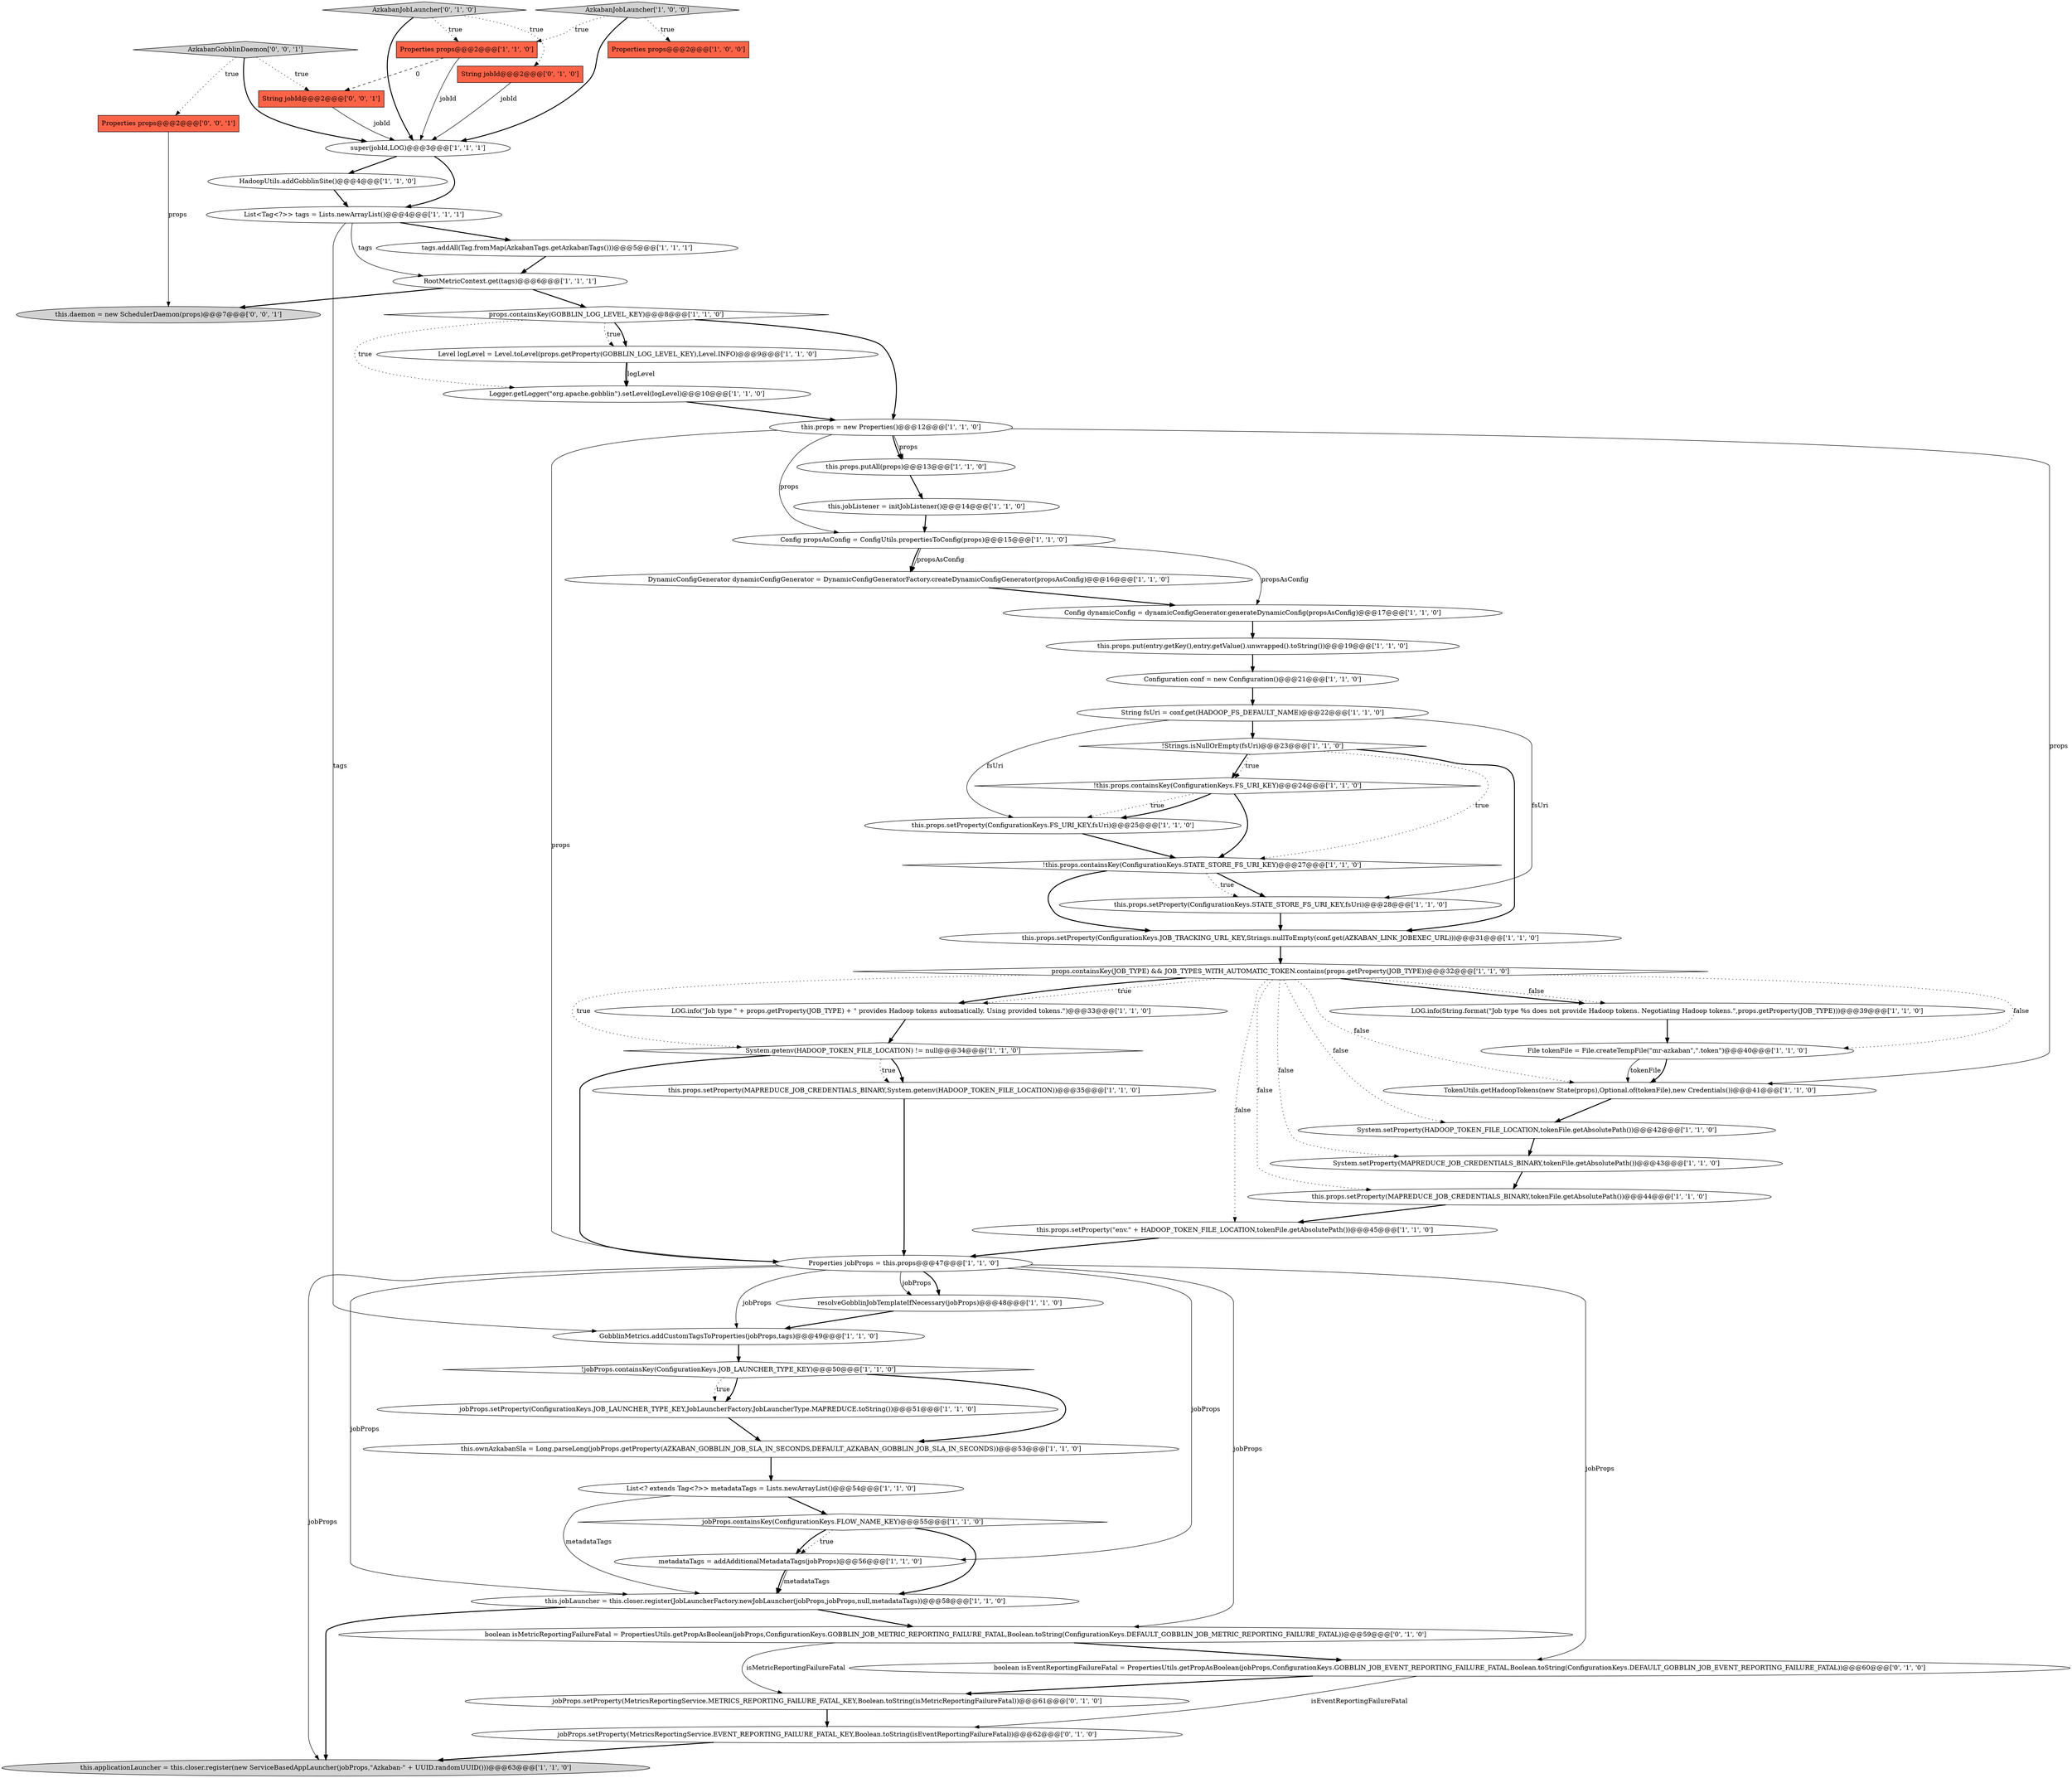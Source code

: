 digraph {
38 [style = filled, label = "System.getenv(HADOOP_TOKEN_FILE_LOCATION) != null@@@34@@@['1', '1', '0']", fillcolor = white, shape = diamond image = "AAA0AAABBB1BBB"];
23 [style = filled, label = "File tokenFile = File.createTempFile(\"mr-azkaban\",\".token\")@@@40@@@['1', '1', '0']", fillcolor = white, shape = ellipse image = "AAA0AAABBB1BBB"];
28 [style = filled, label = "List<Tag<?>> tags = Lists.newArrayList()@@@4@@@['1', '1', '1']", fillcolor = white, shape = ellipse image = "AAA0AAABBB1BBB"];
50 [style = filled, label = "jobProps.setProperty(MetricsReportingService.METRICS_REPORTING_FAILURE_FATAL_KEY,Boolean.toString(isMetricReportingFailureFatal))@@@61@@@['0', '1', '0']", fillcolor = white, shape = ellipse image = "AAA1AAABBB2BBB"];
13 [style = filled, label = "Config propsAsConfig = ConfigUtils.propertiesToConfig(props)@@@15@@@['1', '1', '0']", fillcolor = white, shape = ellipse image = "AAA0AAABBB1BBB"];
35 [style = filled, label = "tags.addAll(Tag.fromMap(AzkabanTags.getAzkabanTags()))@@@5@@@['1', '1', '1']", fillcolor = white, shape = ellipse image = "AAA0AAABBB1BBB"];
12 [style = filled, label = "Level logLevel = Level.toLevel(props.getProperty(GOBBLIN_LOG_LEVEL_KEY),Level.INFO)@@@9@@@['1', '1', '0']", fillcolor = white, shape = ellipse image = "AAA0AAABBB1BBB"];
47 [style = filled, label = "this.jobListener = initJobListener()@@@14@@@['1', '1', '0']", fillcolor = white, shape = ellipse image = "AAA0AAABBB1BBB"];
46 [style = filled, label = "jobProps.setProperty(ConfigurationKeys.JOB_LAUNCHER_TYPE_KEY,JobLauncherFactory.JobLauncherType.MAPREDUCE.toString())@@@51@@@['1', '1', '0']", fillcolor = white, shape = ellipse image = "AAA0AAABBB1BBB"];
42 [style = filled, label = "TokenUtils.getHadoopTokens(new State(props),Optional.of(tokenFile),new Credentials())@@@41@@@['1', '1', '0']", fillcolor = white, shape = ellipse image = "AAA0AAABBB1BBB"];
27 [style = filled, label = "RootMetricContext.get(tags)@@@6@@@['1', '1', '1']", fillcolor = white, shape = ellipse image = "AAA0AAABBB1BBB"];
54 [style = filled, label = "AzkabanGobblinDaemon['0', '0', '1']", fillcolor = lightgray, shape = diamond image = "AAA0AAABBB3BBB"];
29 [style = filled, label = "props.containsKey(GOBBLIN_LOG_LEVEL_KEY)@@@8@@@['1', '1', '0']", fillcolor = white, shape = diamond image = "AAA0AAABBB1BBB"];
43 [style = filled, label = "Properties props@@@2@@@['1', '1', '0']", fillcolor = tomato, shape = box image = "AAA0AAABBB1BBB"];
5 [style = filled, label = "HadoopUtils.addGobblinSite()@@@4@@@['1', '1', '0']", fillcolor = white, shape = ellipse image = "AAA0AAABBB1BBB"];
39 [style = filled, label = "Config dynamicConfig = dynamicConfigGenerator.generateDynamicConfig(propsAsConfig)@@@17@@@['1', '1', '0']", fillcolor = white, shape = ellipse image = "AAA0AAABBB1BBB"];
18 [style = filled, label = "super(jobId,LOG)@@@3@@@['1', '1', '1']", fillcolor = white, shape = ellipse image = "AAA0AAABBB1BBB"];
34 [style = filled, label = "jobProps.containsKey(ConfigurationKeys.FLOW_NAME_KEY)@@@55@@@['1', '1', '0']", fillcolor = white, shape = diamond image = "AAA0AAABBB1BBB"];
2 [style = filled, label = "Configuration conf = new Configuration()@@@21@@@['1', '1', '0']", fillcolor = white, shape = ellipse image = "AAA0AAABBB1BBB"];
45 [style = filled, label = "this.ownAzkabanSla = Long.parseLong(jobProps.getProperty(AZKABAN_GOBBLIN_JOB_SLA_IN_SECONDS,DEFAULT_AZKABAN_GOBBLIN_JOB_SLA_IN_SECONDS))@@@53@@@['1', '1', '0']", fillcolor = white, shape = ellipse image = "AAA0AAABBB1BBB"];
49 [style = filled, label = "boolean isMetricReportingFailureFatal = PropertiesUtils.getPropAsBoolean(jobProps,ConfigurationKeys.GOBBLIN_JOB_METRIC_REPORTING_FAILURE_FATAL,Boolean.toString(ConfigurationKeys.DEFAULT_GOBBLIN_JOB_METRIC_REPORTING_FAILURE_FATAL))@@@59@@@['0', '1', '0']", fillcolor = white, shape = ellipse image = "AAA1AAABBB2BBB"];
53 [style = filled, label = "boolean isEventReportingFailureFatal = PropertiesUtils.getPropAsBoolean(jobProps,ConfigurationKeys.GOBBLIN_JOB_EVENT_REPORTING_FAILURE_FATAL,Boolean.toString(ConfigurationKeys.DEFAULT_GOBBLIN_JOB_EVENT_REPORTING_FAILURE_FATAL))@@@60@@@['0', '1', '0']", fillcolor = white, shape = ellipse image = "AAA1AAABBB2BBB"];
14 [style = filled, label = "this.props.setProperty(ConfigurationKeys.FS_URI_KEY,fsUri)@@@25@@@['1', '1', '0']", fillcolor = white, shape = ellipse image = "AAA0AAABBB1BBB"];
31 [style = filled, label = "GobblinMetrics.addCustomTagsToProperties(jobProps,tags)@@@49@@@['1', '1', '0']", fillcolor = white, shape = ellipse image = "AAA0AAABBB1BBB"];
6 [style = filled, label = "!this.props.containsKey(ConfigurationKeys.STATE_STORE_FS_URI_KEY)@@@27@@@['1', '1', '0']", fillcolor = white, shape = diamond image = "AAA0AAABBB1BBB"];
7 [style = filled, label = "Logger.getLogger(\"org.apache.gobblin\").setLevel(logLevel)@@@10@@@['1', '1', '0']", fillcolor = white, shape = ellipse image = "AAA0AAABBB1BBB"];
36 [style = filled, label = "Properties props@@@2@@@['1', '0', '0']", fillcolor = tomato, shape = box image = "AAA0AAABBB1BBB"];
52 [style = filled, label = "String jobId@@@2@@@['0', '1', '0']", fillcolor = tomato, shape = box image = "AAA0AAABBB2BBB"];
33 [style = filled, label = "resolveGobblinJobTemplateIfNecessary(jobProps)@@@48@@@['1', '1', '0']", fillcolor = white, shape = ellipse image = "AAA0AAABBB1BBB"];
8 [style = filled, label = "this.jobLauncher = this.closer.register(JobLauncherFactory.newJobLauncher(jobProps,jobProps,null,metadataTags))@@@58@@@['1', '1', '0']", fillcolor = white, shape = ellipse image = "AAA0AAABBB1BBB"];
55 [style = filled, label = "Properties props@@@2@@@['0', '0', '1']", fillcolor = tomato, shape = box image = "AAA0AAABBB3BBB"];
15 [style = filled, label = "AzkabanJobLauncher['1', '0', '0']", fillcolor = lightgray, shape = diamond image = "AAA0AAABBB1BBB"];
37 [style = filled, label = "DynamicConfigGenerator dynamicConfigGenerator = DynamicConfigGeneratorFactory.createDynamicConfigGenerator(propsAsConfig)@@@16@@@['1', '1', '0']", fillcolor = white, shape = ellipse image = "AAA0AAABBB1BBB"];
41 [style = filled, label = "System.setProperty(MAPREDUCE_JOB_CREDENTIALS_BINARY,tokenFile.getAbsolutePath())@@@43@@@['1', '1', '0']", fillcolor = white, shape = ellipse image = "AAA0AAABBB1BBB"];
24 [style = filled, label = "this.props.setProperty(MAPREDUCE_JOB_CREDENTIALS_BINARY,System.getenv(HADOOP_TOKEN_FILE_LOCATION))@@@35@@@['1', '1', '0']", fillcolor = white, shape = ellipse image = "AAA0AAABBB1BBB"];
30 [style = filled, label = "this.props.setProperty(ConfigurationKeys.JOB_TRACKING_URL_KEY,Strings.nullToEmpty(conf.get(AZKABAN_LINK_JOBEXEC_URL)))@@@31@@@['1', '1', '0']", fillcolor = white, shape = ellipse image = "AAA0AAABBB1BBB"];
16 [style = filled, label = "Properties jobProps = this.props@@@47@@@['1', '1', '0']", fillcolor = white, shape = ellipse image = "AAA0AAABBB1BBB"];
1 [style = filled, label = "this.applicationLauncher = this.closer.register(new ServiceBasedAppLauncher(jobProps,\"Azkaban-\" + UUID.randomUUID()))@@@63@@@['1', '1', '0']", fillcolor = lightgray, shape = ellipse image = "AAA0AAABBB1BBB"];
10 [style = filled, label = "LOG.info(String.format(\"Job type %s does not provide Hadoop tokens. Negotiating Hadoop tokens.\",props.getProperty(JOB_TYPE)))@@@39@@@['1', '1', '0']", fillcolor = white, shape = ellipse image = "AAA0AAABBB1BBB"];
17 [style = filled, label = "LOG.info(\"Job type \" + props.getProperty(JOB_TYPE) + \" provides Hadoop tokens automatically. Using provided tokens.\")@@@33@@@['1', '1', '0']", fillcolor = white, shape = ellipse image = "AAA0AAABBB1BBB"];
25 [style = filled, label = "String fsUri = conf.get(HADOOP_FS_DEFAULT_NAME)@@@22@@@['1', '1', '0']", fillcolor = white, shape = ellipse image = "AAA0AAABBB1BBB"];
51 [style = filled, label = "jobProps.setProperty(MetricsReportingService.EVENT_REPORTING_FAILURE_FATAL_KEY,Boolean.toString(isEventReportingFailureFatal))@@@62@@@['0', '1', '0']", fillcolor = white, shape = ellipse image = "AAA1AAABBB2BBB"];
0 [style = filled, label = "this.props.setProperty(\"env.\" + HADOOP_TOKEN_FILE_LOCATION,tokenFile.getAbsolutePath())@@@45@@@['1', '1', '0']", fillcolor = white, shape = ellipse image = "AAA0AAABBB1BBB"];
9 [style = filled, label = "List<? extends Tag<?>> metadataTags = Lists.newArrayList()@@@54@@@['1', '1', '0']", fillcolor = white, shape = ellipse image = "AAA0AAABBB1BBB"];
40 [style = filled, label = "!Strings.isNullOrEmpty(fsUri)@@@23@@@['1', '1', '0']", fillcolor = white, shape = diamond image = "AAA0AAABBB1BBB"];
57 [style = filled, label = "String jobId@@@2@@@['0', '0', '1']", fillcolor = tomato, shape = box image = "AAA0AAABBB3BBB"];
44 [style = filled, label = "props.containsKey(JOB_TYPE) && JOB_TYPES_WITH_AUTOMATIC_TOKEN.contains(props.getProperty(JOB_TYPE))@@@32@@@['1', '1', '0']", fillcolor = white, shape = diamond image = "AAA0AAABBB1BBB"];
56 [style = filled, label = "this.daemon = new SchedulerDaemon(props)@@@7@@@['0', '0', '1']", fillcolor = lightgray, shape = ellipse image = "AAA0AAABBB3BBB"];
26 [style = filled, label = "!this.props.containsKey(ConfigurationKeys.FS_URI_KEY)@@@24@@@['1', '1', '0']", fillcolor = white, shape = diamond image = "AAA0AAABBB1BBB"];
19 [style = filled, label = "this.props = new Properties()@@@12@@@['1', '1', '0']", fillcolor = white, shape = ellipse image = "AAA0AAABBB1BBB"];
11 [style = filled, label = "this.props.put(entry.getKey(),entry.getValue().unwrapped().toString())@@@19@@@['1', '1', '0']", fillcolor = white, shape = ellipse image = "AAA0AAABBB1BBB"];
21 [style = filled, label = "this.props.putAll(props)@@@13@@@['1', '1', '0']", fillcolor = white, shape = ellipse image = "AAA0AAABBB1BBB"];
22 [style = filled, label = "this.props.setProperty(ConfigurationKeys.STATE_STORE_FS_URI_KEY,fsUri)@@@28@@@['1', '1', '0']", fillcolor = white, shape = ellipse image = "AAA0AAABBB1BBB"];
32 [style = filled, label = "System.setProperty(HADOOP_TOKEN_FILE_LOCATION,tokenFile.getAbsolutePath())@@@42@@@['1', '1', '0']", fillcolor = white, shape = ellipse image = "AAA0AAABBB1BBB"];
20 [style = filled, label = "!jobProps.containsKey(ConfigurationKeys.JOB_LAUNCHER_TYPE_KEY)@@@50@@@['1', '1', '0']", fillcolor = white, shape = diamond image = "AAA0AAABBB1BBB"];
3 [style = filled, label = "metadataTags = addAdditionalMetadataTags(jobProps)@@@56@@@['1', '1', '0']", fillcolor = white, shape = ellipse image = "AAA0AAABBB1BBB"];
4 [style = filled, label = "this.props.setProperty(MAPREDUCE_JOB_CREDENTIALS_BINARY,tokenFile.getAbsolutePath())@@@44@@@['1', '1', '0']", fillcolor = white, shape = ellipse image = "AAA0AAABBB1BBB"];
48 [style = filled, label = "AzkabanJobLauncher['0', '1', '0']", fillcolor = lightgray, shape = diamond image = "AAA0AAABBB2BBB"];
44->17 [style = dotted, label="true"];
29->19 [style = bold, label=""];
10->23 [style = bold, label=""];
42->32 [style = bold, label=""];
19->13 [style = solid, label="props"];
50->51 [style = bold, label=""];
6->22 [style = bold, label=""];
3->8 [style = solid, label="metadataTags"];
18->28 [style = bold, label=""];
51->1 [style = bold, label=""];
29->12 [style = dotted, label="true"];
13->37 [style = bold, label=""];
41->4 [style = bold, label=""];
20->46 [style = bold, label=""];
26->14 [style = dotted, label="true"];
28->27 [style = solid, label="tags"];
29->12 [style = bold, label=""];
12->7 [style = solid, label="logLevel"];
7->19 [style = bold, label=""];
5->28 [style = bold, label=""];
9->34 [style = bold, label=""];
40->30 [style = bold, label=""];
22->30 [style = bold, label=""];
57->18 [style = solid, label="jobId"];
33->31 [style = bold, label=""];
28->31 [style = solid, label="tags"];
16->1 [style = solid, label="jobProps"];
49->53 [style = bold, label=""];
54->57 [style = dotted, label="true"];
44->0 [style = dotted, label="false"];
44->42 [style = dotted, label="false"];
44->17 [style = bold, label=""];
38->24 [style = bold, label=""];
48->18 [style = bold, label=""];
44->10 [style = bold, label=""];
16->31 [style = solid, label="jobProps"];
38->16 [style = bold, label=""];
46->45 [style = bold, label=""];
44->23 [style = dotted, label="false"];
54->18 [style = bold, label=""];
43->57 [style = dashed, label="0"];
3->8 [style = bold, label=""];
44->10 [style = dotted, label="false"];
52->18 [style = solid, label="jobId"];
23->42 [style = solid, label="tokenFile"];
8->49 [style = bold, label=""];
47->13 [style = bold, label=""];
53->50 [style = bold, label=""];
38->24 [style = dotted, label="true"];
39->11 [style = bold, label=""];
43->18 [style = solid, label="jobId"];
19->42 [style = solid, label="props"];
16->8 [style = solid, label="jobProps"];
19->16 [style = solid, label="props"];
13->39 [style = solid, label="propsAsConfig"];
15->18 [style = bold, label=""];
15->43 [style = dotted, label="true"];
55->56 [style = solid, label="props"];
26->14 [style = bold, label=""];
11->2 [style = bold, label=""];
21->47 [style = bold, label=""];
40->26 [style = bold, label=""];
35->27 [style = bold, label=""];
8->1 [style = bold, label=""];
20->46 [style = dotted, label="true"];
16->49 [style = solid, label="jobProps"];
48->43 [style = dotted, label="true"];
29->7 [style = dotted, label="true"];
24->16 [style = bold, label=""];
31->20 [style = bold, label=""];
15->36 [style = dotted, label="true"];
34->3 [style = dotted, label="true"];
9->8 [style = solid, label="metadataTags"];
44->32 [style = dotted, label="false"];
25->14 [style = solid, label="fsUri"];
25->40 [style = bold, label=""];
54->55 [style = dotted, label="true"];
6->30 [style = bold, label=""];
23->42 [style = bold, label=""];
44->38 [style = dotted, label="true"];
26->6 [style = bold, label=""];
12->7 [style = bold, label=""];
25->22 [style = solid, label="fsUri"];
13->37 [style = solid, label="propsAsConfig"];
53->51 [style = solid, label="isEventReportingFailureFatal"];
28->35 [style = bold, label=""];
40->6 [style = dotted, label="true"];
17->38 [style = bold, label=""];
18->5 [style = bold, label=""];
44->4 [style = dotted, label="false"];
45->9 [style = bold, label=""];
27->56 [style = bold, label=""];
16->33 [style = bold, label=""];
44->41 [style = dotted, label="false"];
34->3 [style = bold, label=""];
2->25 [style = bold, label=""];
20->45 [style = bold, label=""];
27->29 [style = bold, label=""];
19->21 [style = bold, label=""];
37->39 [style = bold, label=""];
6->22 [style = dotted, label="true"];
16->33 [style = solid, label="jobProps"];
48->52 [style = dotted, label="true"];
19->21 [style = solid, label="props"];
14->6 [style = bold, label=""];
34->8 [style = bold, label=""];
49->50 [style = solid, label="isMetricReportingFailureFatal"];
16->53 [style = solid, label="jobProps"];
16->3 [style = solid, label="jobProps"];
40->26 [style = dotted, label="true"];
30->44 [style = bold, label=""];
32->41 [style = bold, label=""];
4->0 [style = bold, label=""];
0->16 [style = bold, label=""];
}
